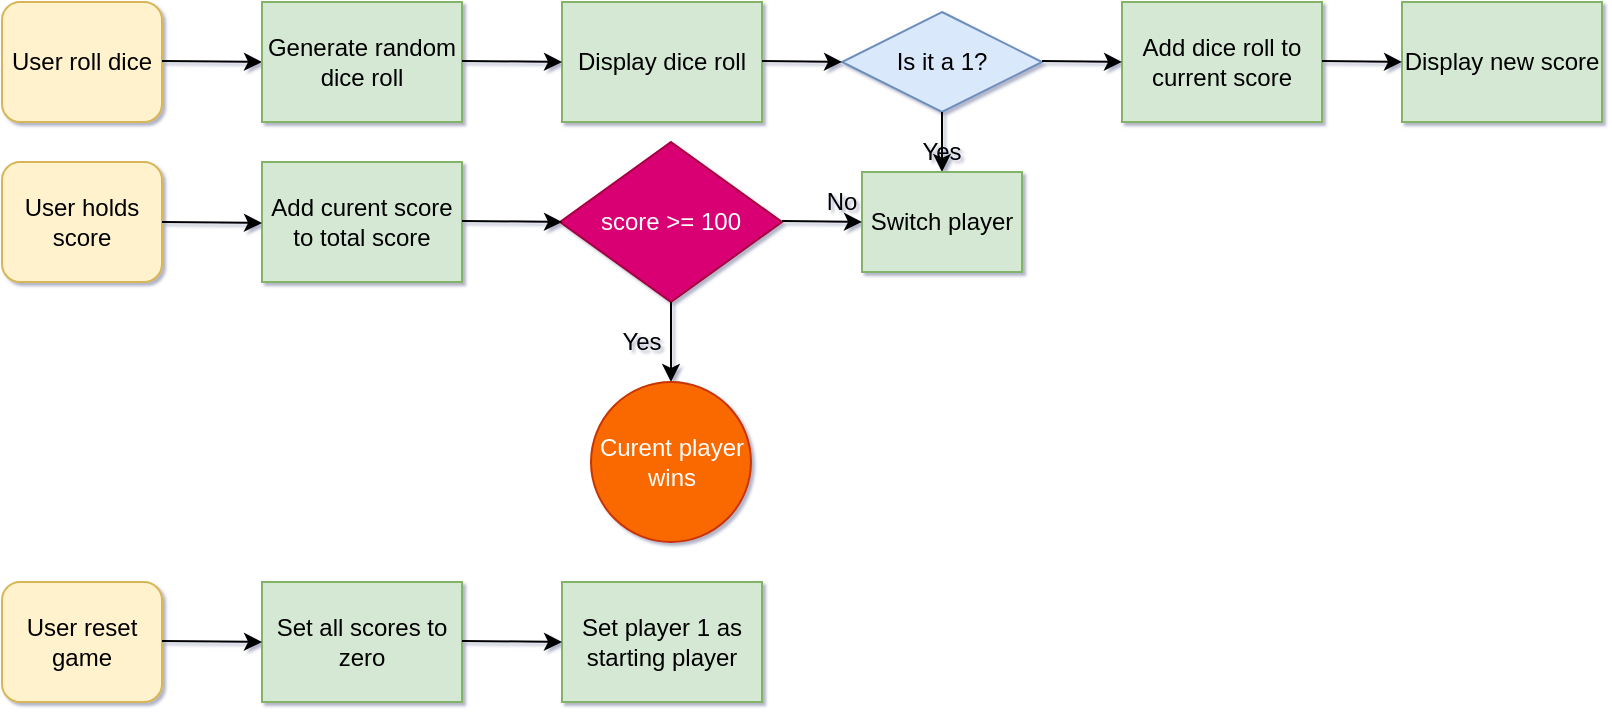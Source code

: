 <mxfile version="13.10.6" type="github">
  <diagram id="C5RBs43oDa-KdzZeNtuy" name="Page-1">
    <mxGraphModel dx="782" dy="437" grid="1" gridSize="10" guides="1" tooltips="1" connect="1" arrows="1" fold="1" page="1" pageScale="1" pageWidth="827" pageHeight="1169" math="0" shadow="1">
      <root>
        <mxCell id="WIyWlLk6GJQsqaUBKTNV-0" />
        <mxCell id="WIyWlLk6GJQsqaUBKTNV-1" parent="WIyWlLk6GJQsqaUBKTNV-0" />
        <object label="User roll dice" id="_39xRna4pwYL7pF77IkB-0">
          <mxCell style="rounded=1;whiteSpace=wrap;html=1;fillColor=#fff2cc;strokeColor=#d6b656;" vertex="1" parent="WIyWlLk6GJQsqaUBKTNV-1">
            <mxGeometry x="30" y="50" width="80" height="60" as="geometry" />
          </mxCell>
        </object>
        <mxCell id="_39xRna4pwYL7pF77IkB-1" value="User holds score" style="rounded=1;whiteSpace=wrap;html=1;fillColor=#fff2cc;strokeColor=#d6b656;" vertex="1" parent="WIyWlLk6GJQsqaUBKTNV-1">
          <mxGeometry x="30" y="130" width="80" height="60" as="geometry" />
        </mxCell>
        <mxCell id="_39xRna4pwYL7pF77IkB-2" value="User reset game" style="rounded=1;whiteSpace=wrap;html=1;fillColor=#fff2cc;strokeColor=#d6b656;" vertex="1" parent="WIyWlLk6GJQsqaUBKTNV-1">
          <mxGeometry x="30" y="340" width="80" height="60" as="geometry" />
        </mxCell>
        <mxCell id="_39xRna4pwYL7pF77IkB-3" value="" style="endArrow=classic;html=1;" edge="1" parent="WIyWlLk6GJQsqaUBKTNV-1">
          <mxGeometry relative="1" as="geometry">
            <mxPoint x="110" y="79.5" as="sourcePoint" />
            <mxPoint x="160" y="80" as="targetPoint" />
          </mxGeometry>
        </mxCell>
        <mxCell id="_39xRna4pwYL7pF77IkB-9" value="Generate random dice roll" style="rounded=0;whiteSpace=wrap;html=1;fillColor=#d5e8d4;strokeColor=#82b366;" vertex="1" parent="WIyWlLk6GJQsqaUBKTNV-1">
          <mxGeometry x="160" y="50" width="100" height="60" as="geometry" />
        </mxCell>
        <mxCell id="_39xRna4pwYL7pF77IkB-10" value="Add curent score to total score" style="rounded=0;whiteSpace=wrap;html=1;fillColor=#d5e8d4;strokeColor=#82b366;" vertex="1" parent="WIyWlLk6GJQsqaUBKTNV-1">
          <mxGeometry x="160" y="130" width="100" height="60" as="geometry" />
        </mxCell>
        <mxCell id="_39xRna4pwYL7pF77IkB-13" value="Display dice roll" style="rounded=0;whiteSpace=wrap;html=1;fillColor=#d5e8d4;strokeColor=#82b366;" vertex="1" parent="WIyWlLk6GJQsqaUBKTNV-1">
          <mxGeometry x="310" y="50" width="100" height="60" as="geometry" />
        </mxCell>
        <mxCell id="_39xRna4pwYL7pF77IkB-17" value="score &amp;gt;= 100" style="rhombus;whiteSpace=wrap;html=1;labelBackgroundColor=none;labelBorderColor=none;fillColor=#d80073;strokeColor=#A50040;fontColor=#ffffff;" vertex="1" parent="WIyWlLk6GJQsqaUBKTNV-1">
          <mxGeometry x="309" y="120" width="111" height="80" as="geometry" />
        </mxCell>
        <mxCell id="_39xRna4pwYL7pF77IkB-19" value="" style="endArrow=classic;html=1;" edge="1" parent="WIyWlLk6GJQsqaUBKTNV-1" source="_39xRna4pwYL7pF77IkB-17" target="_39xRna4pwYL7pF77IkB-21">
          <mxGeometry relative="1" as="geometry">
            <mxPoint x="529.5" y="200" as="sourcePoint" />
            <mxPoint x="530" y="240" as="targetPoint" />
          </mxGeometry>
        </mxCell>
        <mxCell id="_39xRna4pwYL7pF77IkB-21" value="Curent player wins" style="ellipse;whiteSpace=wrap;html=1;aspect=fixed;fillColor=#fa6800;strokeColor=#C73500;fontColor=#ffffff;" vertex="1" parent="WIyWlLk6GJQsqaUBKTNV-1">
          <mxGeometry x="324.5" y="240" width="80" height="80" as="geometry" />
        </mxCell>
        <mxCell id="_39xRna4pwYL7pF77IkB-22" value="Set all scores to zero" style="rounded=0;whiteSpace=wrap;html=1;fillColor=#d5e8d4;strokeColor=#82b366;" vertex="1" parent="WIyWlLk6GJQsqaUBKTNV-1">
          <mxGeometry x="160" y="340" width="100" height="60" as="geometry" />
        </mxCell>
        <mxCell id="_39xRna4pwYL7pF77IkB-25" value="Set player 1 as starting player" style="rounded=0;whiteSpace=wrap;html=1;fillColor=#d5e8d4;strokeColor=#82b366;" vertex="1" parent="WIyWlLk6GJQsqaUBKTNV-1">
          <mxGeometry x="310" y="340" width="100" height="60" as="geometry" />
        </mxCell>
        <mxCell id="_39xRna4pwYL7pF77IkB-26" value="Is it a 1?" style="rhombus;whiteSpace=wrap;html=1;fillColor=#dae8fc;strokeColor=#6c8ebf;" vertex="1" parent="WIyWlLk6GJQsqaUBKTNV-1">
          <mxGeometry x="450" y="55" width="100" height="50" as="geometry" />
        </mxCell>
        <mxCell id="_39xRna4pwYL7pF77IkB-29" value="" style="endArrow=classic;html=1;exitX=0.5;exitY=1;exitDx=0;exitDy=0;entryX=0.5;entryY=1;entryDx=0;entryDy=0;" edge="1" parent="WIyWlLk6GJQsqaUBKTNV-1" source="_39xRna4pwYL7pF77IkB-26" target="_39xRna4pwYL7pF77IkB-34">
          <mxGeometry relative="1" as="geometry">
            <mxPoint x="689.5" y="120" as="sourcePoint" />
            <mxPoint x="599" y="130" as="targetPoint" />
            <Array as="points" />
          </mxGeometry>
        </mxCell>
        <mxCell id="_39xRna4pwYL7pF77IkB-31" value="Switch player" style="rounded=0;whiteSpace=wrap;html=1;fillColor=#d5e8d4;strokeColor=#82b366;" vertex="1" parent="WIyWlLk6GJQsqaUBKTNV-1">
          <mxGeometry x="460" y="135" width="80" height="50" as="geometry" />
        </mxCell>
        <mxCell id="_39xRna4pwYL7pF77IkB-34" value="Yes" style="text;html=1;strokeColor=none;fillColor=none;align=center;verticalAlign=middle;whiteSpace=wrap;rounded=0;" vertex="1" parent="WIyWlLk6GJQsqaUBKTNV-1">
          <mxGeometry x="480" y="115" width="40" height="20" as="geometry" />
        </mxCell>
        <mxCell id="_39xRna4pwYL7pF77IkB-37" value="No" style="text;html=1;strokeColor=none;fillColor=none;align=center;verticalAlign=middle;whiteSpace=wrap;rounded=0;" vertex="1" parent="WIyWlLk6GJQsqaUBKTNV-1">
          <mxGeometry x="430" y="140" width="40" height="20" as="geometry" />
        </mxCell>
        <mxCell id="_39xRna4pwYL7pF77IkB-38" value="Yes" style="text;html=1;strokeColor=none;fillColor=none;align=center;verticalAlign=middle;whiteSpace=wrap;rounded=0;" vertex="1" parent="WIyWlLk6GJQsqaUBKTNV-1">
          <mxGeometry x="330" y="210" width="40" height="20" as="geometry" />
        </mxCell>
        <mxCell id="_39xRna4pwYL7pF77IkB-39" value="" style="endArrow=classic;html=1;" edge="1" parent="WIyWlLk6GJQsqaUBKTNV-1">
          <mxGeometry relative="1" as="geometry">
            <mxPoint x="110" y="160" as="sourcePoint" />
            <mxPoint x="160" y="160.5" as="targetPoint" />
          </mxGeometry>
        </mxCell>
        <mxCell id="_39xRna4pwYL7pF77IkB-40" value="" style="endArrow=classic;html=1;" edge="1" parent="WIyWlLk6GJQsqaUBKTNV-1">
          <mxGeometry relative="1" as="geometry">
            <mxPoint x="260" y="79.5" as="sourcePoint" />
            <mxPoint x="310" y="80" as="targetPoint" />
          </mxGeometry>
        </mxCell>
        <mxCell id="_39xRna4pwYL7pF77IkB-41" value="" style="endArrow=classic;html=1;" edge="1" parent="WIyWlLk6GJQsqaUBKTNV-1">
          <mxGeometry relative="1" as="geometry">
            <mxPoint x="260" y="159.5" as="sourcePoint" />
            <mxPoint x="310" y="160" as="targetPoint" />
          </mxGeometry>
        </mxCell>
        <mxCell id="_39xRna4pwYL7pF77IkB-42" value="" style="endArrow=classic;html=1;" edge="1" parent="WIyWlLk6GJQsqaUBKTNV-1">
          <mxGeometry relative="1" as="geometry">
            <mxPoint x="110" y="369.5" as="sourcePoint" />
            <mxPoint x="160" y="370" as="targetPoint" />
          </mxGeometry>
        </mxCell>
        <mxCell id="_39xRna4pwYL7pF77IkB-43" value="" style="endArrow=classic;html=1;" edge="1" parent="WIyWlLk6GJQsqaUBKTNV-1">
          <mxGeometry relative="1" as="geometry">
            <mxPoint x="260" y="369.5" as="sourcePoint" />
            <mxPoint x="310" y="370" as="targetPoint" />
          </mxGeometry>
        </mxCell>
        <mxCell id="_39xRna4pwYL7pF77IkB-44" value="" style="endArrow=classic;html=1;" edge="1" parent="WIyWlLk6GJQsqaUBKTNV-1">
          <mxGeometry relative="1" as="geometry">
            <mxPoint x="410" y="79.5" as="sourcePoint" />
            <mxPoint x="450" y="80" as="targetPoint" />
          </mxGeometry>
        </mxCell>
        <mxCell id="_39xRna4pwYL7pF77IkB-45" value="" style="endArrow=classic;html=1;" edge="1" parent="WIyWlLk6GJQsqaUBKTNV-1">
          <mxGeometry relative="1" as="geometry">
            <mxPoint x="420" y="159.5" as="sourcePoint" />
            <mxPoint x="460" y="160" as="targetPoint" />
          </mxGeometry>
        </mxCell>
        <mxCell id="_39xRna4pwYL7pF77IkB-46" value="Add dice roll to current score" style="rounded=0;whiteSpace=wrap;html=1;fillColor=#d5e8d4;strokeColor=#82b366;" vertex="1" parent="WIyWlLk6GJQsqaUBKTNV-1">
          <mxGeometry x="590" y="50" width="100" height="60" as="geometry" />
        </mxCell>
        <mxCell id="_39xRna4pwYL7pF77IkB-47" value="" style="endArrow=classic;html=1;" edge="1" parent="WIyWlLk6GJQsqaUBKTNV-1">
          <mxGeometry relative="1" as="geometry">
            <mxPoint x="550" y="79.5" as="sourcePoint" />
            <mxPoint x="590" y="80" as="targetPoint" />
          </mxGeometry>
        </mxCell>
        <mxCell id="_39xRna4pwYL7pF77IkB-48" value="Display new score" style="rounded=0;whiteSpace=wrap;html=1;fillColor=#d5e8d4;strokeColor=#82b366;" vertex="1" parent="WIyWlLk6GJQsqaUBKTNV-1">
          <mxGeometry x="730" y="50" width="100" height="60" as="geometry" />
        </mxCell>
        <mxCell id="_39xRna4pwYL7pF77IkB-49" value="" style="endArrow=classic;html=1;" edge="1" parent="WIyWlLk6GJQsqaUBKTNV-1">
          <mxGeometry relative="1" as="geometry">
            <mxPoint x="690" y="79.5" as="sourcePoint" />
            <mxPoint x="730" y="80" as="targetPoint" />
          </mxGeometry>
        </mxCell>
      </root>
    </mxGraphModel>
  </diagram>
</mxfile>
